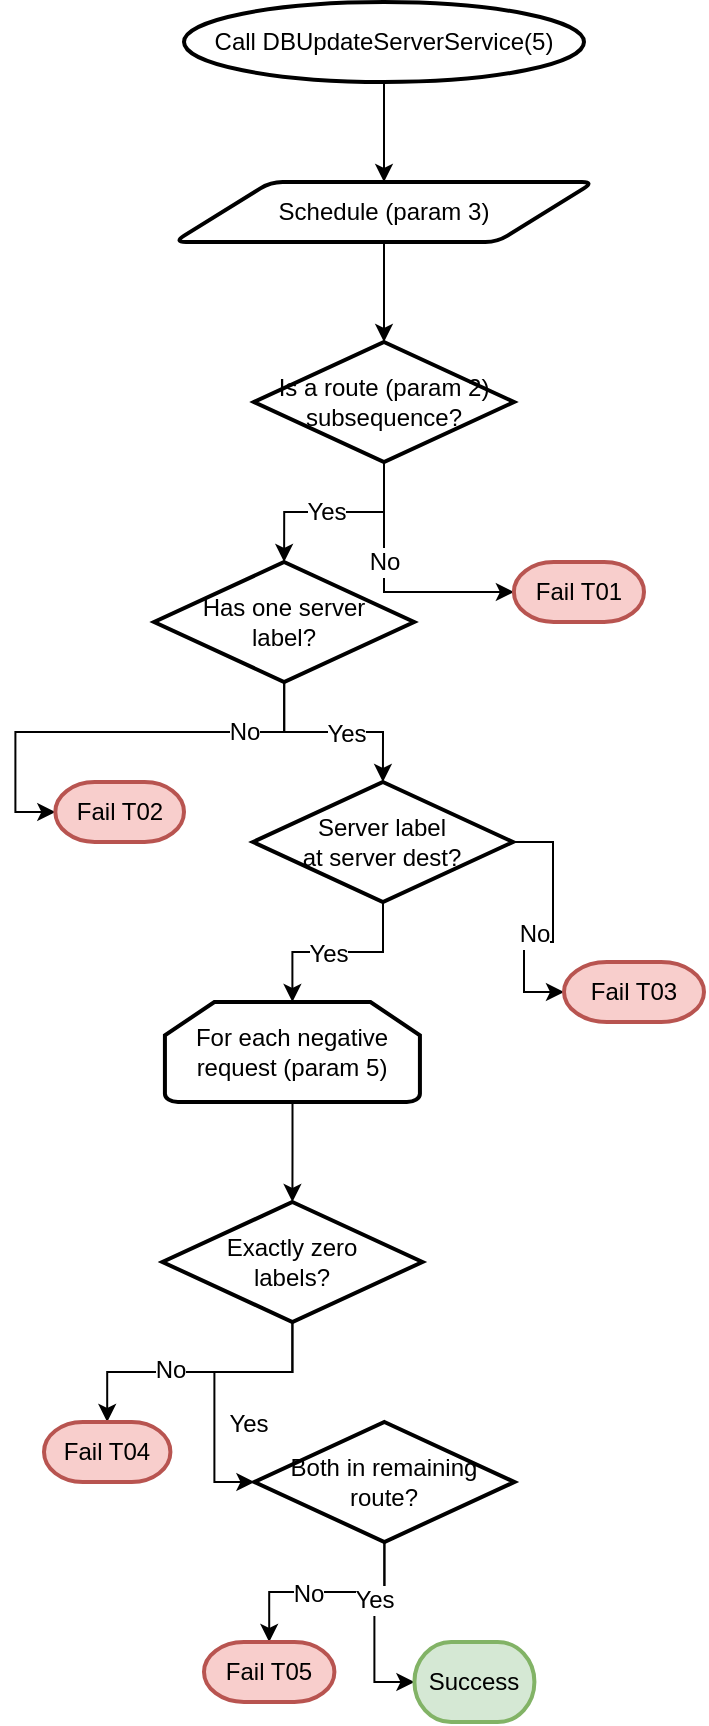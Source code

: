 <mxfile version="12.4.3" type="device" pages="1"><diagram id="BacfUTVmqHWEnXAc9kNu" name="Page-1"><mxGraphModel dx="625" dy="343" grid="1" gridSize="10" guides="1" tooltips="1" connect="1" arrows="1" fold="1" page="1" pageScale="1" pageWidth="850" pageHeight="1100" background="none" math="0" shadow="0"><root><mxCell id="0"/><mxCell id="1" parent="0"/><mxCell id="iLWhHfR6j84Vk6ffgFAP-79" style="edgeStyle=orthogonalEdgeStyle;rounded=0;orthogonalLoop=1;jettySize=auto;html=1;entryX=0.5;entryY=0;entryDx=0;entryDy=0;entryPerimeter=0;" parent="1" source="iLWhHfR6j84Vk6ffgFAP-1" target="iLWhHfR6j84Vk6ffgFAP-5" edge="1"><mxGeometry relative="1" as="geometry"/></mxCell><mxCell id="iLWhHfR6j84Vk6ffgFAP-1" value="Schedule (param 3)" style="shape=parallelogram;html=1;strokeWidth=2;perimeter=parallelogramPerimeter;whiteSpace=wrap;rounded=1;arcSize=12;size=0.23;" parent="1" vertex="1"><mxGeometry x="345" y="140" width="210" height="30" as="geometry"/></mxCell><mxCell id="iLWhHfR6j84Vk6ffgFAP-78" style="edgeStyle=orthogonalEdgeStyle;rounded=0;orthogonalLoop=1;jettySize=auto;html=1;exitX=0.5;exitY=1;exitDx=0;exitDy=0;exitPerimeter=0;entryX=0.5;entryY=0;entryDx=0;entryDy=0;" parent="1" source="iLWhHfR6j84Vk6ffgFAP-2" target="iLWhHfR6j84Vk6ffgFAP-1" edge="1"><mxGeometry relative="1" as="geometry"/></mxCell><mxCell id="iLWhHfR6j84Vk6ffgFAP-2" value="Call DBUpdateServerService(5)" style="strokeWidth=2;html=1;shape=mxgraph.flowchart.start_2;whiteSpace=wrap;" parent="1" vertex="1"><mxGeometry x="350" y="50" width="200" height="40" as="geometry"/></mxCell><mxCell id="iLWhHfR6j84Vk6ffgFAP-82" style="edgeStyle=orthogonalEdgeStyle;rounded=0;orthogonalLoop=1;jettySize=auto;html=1;entryX=0.5;entryY=0;entryDx=0;entryDy=0;entryPerimeter=0;" parent="1" source="iLWhHfR6j84Vk6ffgFAP-5" target="iLWhHfR6j84Vk6ffgFAP-9" edge="1"><mxGeometry relative="1" as="geometry"/></mxCell><mxCell id="iLWhHfR6j84Vk6ffgFAP-110" value="Yes" style="text;html=1;align=center;verticalAlign=middle;resizable=0;points=[];;labelBackgroundColor=#ffffff;" parent="iLWhHfR6j84Vk6ffgFAP-82" vertex="1" connectable="0"><mxGeometry x="0.096" relative="1" as="geometry"><mxPoint as="offset"/></mxGeometry></mxCell><mxCell id="iLWhHfR6j84Vk6ffgFAP-104" style="edgeStyle=orthogonalEdgeStyle;rounded=0;orthogonalLoop=1;jettySize=auto;html=1;entryX=0;entryY=0.5;entryDx=0;entryDy=0;entryPerimeter=0;" parent="1" source="iLWhHfR6j84Vk6ffgFAP-5" target="iLWhHfR6j84Vk6ffgFAP-6" edge="1"><mxGeometry relative="1" as="geometry"/></mxCell><mxCell id="iLWhHfR6j84Vk6ffgFAP-107" value="No" style="text;html=1;align=center;verticalAlign=middle;resizable=0;points=[];;labelBackgroundColor=#ffffff;" parent="iLWhHfR6j84Vk6ffgFAP-104" vertex="1" connectable="0"><mxGeometry x="0.003" y="14" relative="1" as="geometry"><mxPoint x="-0.2" y="-1.2" as="offset"/></mxGeometry></mxCell><mxCell id="iLWhHfR6j84Vk6ffgFAP-5" value="&lt;div&gt;Is a route (param 2) subsequence?&lt;br&gt;&lt;/div&gt;" style="strokeWidth=2;html=1;shape=mxgraph.flowchart.decision;whiteSpace=wrap;" parent="1" vertex="1"><mxGeometry x="385" y="220" width="130" height="60" as="geometry"/></mxCell><mxCell id="iLWhHfR6j84Vk6ffgFAP-6" value="Fail T01" style="strokeWidth=2;html=1;shape=mxgraph.flowchart.terminator;whiteSpace=wrap;fillColor=#f8cecc;strokeColor=#b85450;" parent="1" vertex="1"><mxGeometry x="514.94" y="330" width="65.06" height="30" as="geometry"/></mxCell><mxCell id="iLWhHfR6j84Vk6ffgFAP-83" style="edgeStyle=orthogonalEdgeStyle;rounded=0;orthogonalLoop=1;jettySize=auto;html=1;entryX=0.5;entryY=0;entryDx=0;entryDy=0;entryPerimeter=0;" parent="1" source="iLWhHfR6j84Vk6ffgFAP-9" target="iLWhHfR6j84Vk6ffgFAP-13" edge="1"><mxGeometry relative="1" as="geometry"/></mxCell><mxCell id="iLWhHfR6j84Vk6ffgFAP-111" value="Yes" style="text;html=1;align=center;verticalAlign=middle;resizable=0;points=[];;labelBackgroundColor=#ffffff;" parent="iLWhHfR6j84Vk6ffgFAP-83" vertex="1" connectable="0"><mxGeometry x="0.121" y="-1" relative="1" as="geometry"><mxPoint as="offset"/></mxGeometry></mxCell><mxCell id="iLWhHfR6j84Vk6ffgFAP-105" style="edgeStyle=orthogonalEdgeStyle;rounded=0;orthogonalLoop=1;jettySize=auto;html=1;entryX=0;entryY=0.5;entryDx=0;entryDy=0;entryPerimeter=0;" parent="1" source="iLWhHfR6j84Vk6ffgFAP-9" target="iLWhHfR6j84Vk6ffgFAP-12" edge="1"><mxGeometry relative="1" as="geometry"/></mxCell><mxCell id="iLWhHfR6j84Vk6ffgFAP-108" value="No" style="text;html=1;align=center;verticalAlign=middle;resizable=0;points=[];;labelBackgroundColor=#ffffff;" parent="iLWhHfR6j84Vk6ffgFAP-105" vertex="1" connectable="0"><mxGeometry x="0.129" relative="1" as="geometry"><mxPoint x="78.6" as="offset"/></mxGeometry></mxCell><mxCell id="iLWhHfR6j84Vk6ffgFAP-9" value="&lt;div&gt;Has one server &lt;br&gt;&lt;/div&gt;&lt;div&gt;label?&lt;br&gt;&lt;/div&gt;" style="strokeWidth=2;html=1;shape=mxgraph.flowchart.decision;whiteSpace=wrap;" parent="1" vertex="1"><mxGeometry x="335.06" y="330" width="130" height="60" as="geometry"/></mxCell><mxCell id="iLWhHfR6j84Vk6ffgFAP-12" value="Fail T02" style="strokeWidth=2;html=1;shape=mxgraph.flowchart.terminator;whiteSpace=wrap;fillColor=#f8cecc;strokeColor=#b85450;" parent="1" vertex="1"><mxGeometry x="285.66" y="440" width="64.34" height="30" as="geometry"/></mxCell><mxCell id="iLWhHfR6j84Vk6ffgFAP-84" style="edgeStyle=orthogonalEdgeStyle;rounded=0;orthogonalLoop=1;jettySize=auto;html=1;entryX=0.5;entryY=0;entryDx=0;entryDy=0;entryPerimeter=0;" parent="1" source="iLWhHfR6j84Vk6ffgFAP-13" target="iLWhHfR6j84Vk6ffgFAP-18" edge="1"><mxGeometry relative="1" as="geometry"/></mxCell><mxCell id="iLWhHfR6j84Vk6ffgFAP-113" value="Yes" style="text;html=1;align=center;verticalAlign=middle;resizable=0;points=[];;labelBackgroundColor=#ffffff;" parent="iLWhHfR6j84Vk6ffgFAP-84" vertex="1" connectable="0"><mxGeometry x="0.101" y="1" relative="1" as="geometry"><mxPoint as="offset"/></mxGeometry></mxCell><mxCell id="iLWhHfR6j84Vk6ffgFAP-106" style="edgeStyle=orthogonalEdgeStyle;rounded=0;orthogonalLoop=1;jettySize=auto;html=1;entryX=0;entryY=0.5;entryDx=0;entryDy=0;entryPerimeter=0;" parent="1" source="iLWhHfR6j84Vk6ffgFAP-13" target="iLWhHfR6j84Vk6ffgFAP-16" edge="1"><mxGeometry relative="1" as="geometry"/></mxCell><mxCell id="iLWhHfR6j84Vk6ffgFAP-112" value="No" style="text;html=1;align=center;verticalAlign=middle;resizable=0;points=[];;labelBackgroundColor=#ffffff;" parent="iLWhHfR6j84Vk6ffgFAP-106" vertex="1" connectable="0"><mxGeometry x="-0.117" y="20" relative="1" as="geometry"><mxPoint x="-29.67" y="8.87" as="offset"/></mxGeometry></mxCell><mxCell id="iLWhHfR6j84Vk6ffgFAP-13" value="&lt;div&gt;Server label&lt;/div&gt;&lt;div&gt;at server dest?&lt;br&gt;&lt;/div&gt;" style="strokeWidth=2;html=1;shape=mxgraph.flowchart.decision;whiteSpace=wrap;" parent="1" vertex="1"><mxGeometry x="384.46" y="440" width="130" height="60" as="geometry"/></mxCell><mxCell id="iLWhHfR6j84Vk6ffgFAP-16" value="Fail T03" style="strokeWidth=2;html=1;shape=mxgraph.flowchart.terminator;whiteSpace=wrap;fillColor=#f8cecc;strokeColor=#b85450;" parent="1" vertex="1"><mxGeometry x="540" y="530" width="70" height="30" as="geometry"/></mxCell><mxCell id="iLWhHfR6j84Vk6ffgFAP-86" style="edgeStyle=orthogonalEdgeStyle;rounded=0;orthogonalLoop=1;jettySize=auto;html=1;entryX=0.5;entryY=0;entryDx=0;entryDy=0;entryPerimeter=0;" parent="1" source="iLWhHfR6j84Vk6ffgFAP-18" target="iLWhHfR6j84Vk6ffgFAP-28" edge="1"><mxGeometry relative="1" as="geometry"><mxPoint x="403.833" y="649.667" as="targetPoint"/></mxGeometry></mxCell><mxCell id="iLWhHfR6j84Vk6ffgFAP-18" value="For each negative request (param 5)" style="strokeWidth=2;html=1;shape=mxgraph.flowchart.loop_limit;whiteSpace=wrap;" parent="1" vertex="1"><mxGeometry x="340.46" y="550" width="127.5" height="50" as="geometry"/></mxCell><mxCell id="iLWhHfR6j84Vk6ffgFAP-88" style="edgeStyle=orthogonalEdgeStyle;rounded=0;orthogonalLoop=1;jettySize=auto;html=1;entryX=0.5;entryY=0;entryDx=0;entryDy=0;entryPerimeter=0;" parent="1" source="iLWhHfR6j84Vk6ffgFAP-28" target="iLWhHfR6j84Vk6ffgFAP-134" edge="1"><mxGeometry relative="1" as="geometry"><mxPoint x="214.667" y="869.667" as="targetPoint"/></mxGeometry></mxCell><mxCell id="iLWhHfR6j84Vk6ffgFAP-117" value="Yes" style="text;html=1;align=center;verticalAlign=middle;resizable=0;points=[];;labelBackgroundColor=#ffffff;" parent="iLWhHfR6j84Vk6ffgFAP-88" vertex="1" connectable="0"><mxGeometry x="-0.6" relative="1" as="geometry"><mxPoint x="-19.1" y="25.33" as="offset"/></mxGeometry></mxCell><mxCell id="iLWhHfR6j84Vk6ffgFAP-89" style="edgeStyle=orthogonalEdgeStyle;rounded=0;orthogonalLoop=1;jettySize=auto;html=1;exitX=0.5;exitY=1;exitDx=0;exitDy=0;exitPerimeter=0;entryX=0;entryY=0.5;entryDx=0;entryDy=0;entryPerimeter=0;" parent="1" source="iLWhHfR6j84Vk6ffgFAP-28" target="iLWhHfR6j84Vk6ffgFAP-29" edge="1"><mxGeometry relative="1" as="geometry"/></mxCell><mxCell id="iLWhHfR6j84Vk6ffgFAP-116" value="No" style="text;html=1;align=center;verticalAlign=middle;resizable=0;points=[];;labelBackgroundColor=#ffffff;" parent="iLWhHfR6j84Vk6ffgFAP-89" vertex="1" connectable="0"><mxGeometry x="-0.452" y="-1" relative="1" as="geometry"><mxPoint x="-48.6" as="offset"/></mxGeometry></mxCell><mxCell id="iLWhHfR6j84Vk6ffgFAP-28" value="&lt;div&gt;Exactly zero&lt;br&gt;&lt;/div&gt;&lt;div&gt;labels?&lt;br&gt;&lt;/div&gt;" style="strokeWidth=2;html=1;shape=mxgraph.flowchart.decision;whiteSpace=wrap;" parent="1" vertex="1"><mxGeometry x="339.21" y="650" width="130" height="60" as="geometry"/></mxCell><mxCell id="iLWhHfR6j84Vk6ffgFAP-90" style="edgeStyle=orthogonalEdgeStyle;rounded=0;orthogonalLoop=1;jettySize=auto;html=1;entryX=0.5;entryY=0;entryDx=0;entryDy=0;entryPerimeter=0;" parent="1" source="iLWhHfR6j84Vk6ffgFAP-29" target="iLWhHfR6j84Vk6ffgFAP-141" edge="1"><mxGeometry relative="1" as="geometry"><mxPoint x="404.667" y="869.667" as="targetPoint"/></mxGeometry></mxCell><mxCell id="iLWhHfR6j84Vk6ffgFAP-119" value="No" style="text;html=1;align=center;verticalAlign=middle;resizable=0;points=[];;labelBackgroundColor=#ffffff;" parent="iLWhHfR6j84Vk6ffgFAP-90" vertex="1" connectable="0"><mxGeometry x="0.167" y="1" relative="1" as="geometry"><mxPoint as="offset"/></mxGeometry></mxCell><mxCell id="iLWhHfR6j84Vk6ffgFAP-100" style="edgeStyle=orthogonalEdgeStyle;rounded=0;orthogonalLoop=1;jettySize=auto;html=1;entryX=0;entryY=0.5;entryDx=0;entryDy=0;entryPerimeter=0;" parent="1" source="iLWhHfR6j84Vk6ffgFAP-29" target="iLWhHfR6j84Vk6ffgFAP-140" edge="1"><mxGeometry relative="1" as="geometry"><mxPoint x="518.833" y="884.667" as="targetPoint"/></mxGeometry></mxCell><mxCell id="iLWhHfR6j84Vk6ffgFAP-118" value="Yes" style="text;html=1;align=center;verticalAlign=middle;resizable=0;points=[];;labelBackgroundColor=#ffffff;" parent="iLWhHfR6j84Vk6ffgFAP-100" vertex="1" connectable="0"><mxGeometry x="-0.291" relative="1" as="geometry"><mxPoint as="offset"/></mxGeometry></mxCell><mxCell id="iLWhHfR6j84Vk6ffgFAP-29" value="&lt;div&gt;Both in remaining route?&lt;br&gt;&lt;/div&gt;" style="strokeWidth=2;html=1;shape=mxgraph.flowchart.decision;whiteSpace=wrap;" parent="1" vertex="1"><mxGeometry x="385.21" y="760" width="130" height="60" as="geometry"/></mxCell><mxCell id="iLWhHfR6j84Vk6ffgFAP-134" value="Fail T04" style="strokeWidth=2;html=1;shape=mxgraph.flowchart.terminator;whiteSpace=wrap;fillColor=#f8cecc;strokeColor=#b85450;" parent="1" vertex="1"><mxGeometry x="280" y="760" width="63.21" height="30" as="geometry"/></mxCell><mxCell id="iLWhHfR6j84Vk6ffgFAP-140" value="Success" style="strokeWidth=2;html=1;shape=mxgraph.flowchart.terminator;whiteSpace=wrap;fillColor=#d5e8d4;strokeColor=#82b366;" parent="1" vertex="1"><mxGeometry x="465.21" y="870" width="60" height="40" as="geometry"/></mxCell><mxCell id="iLWhHfR6j84Vk6ffgFAP-141" value="Fail T05" style="strokeWidth=2;html=1;shape=mxgraph.flowchart.terminator;whiteSpace=wrap;fillColor=#f8cecc;strokeColor=#b85450;" parent="1" vertex="1"><mxGeometry x="360" y="870" width="65.21" height="30" as="geometry"/></mxCell></root></mxGraphModel></diagram></mxfile>